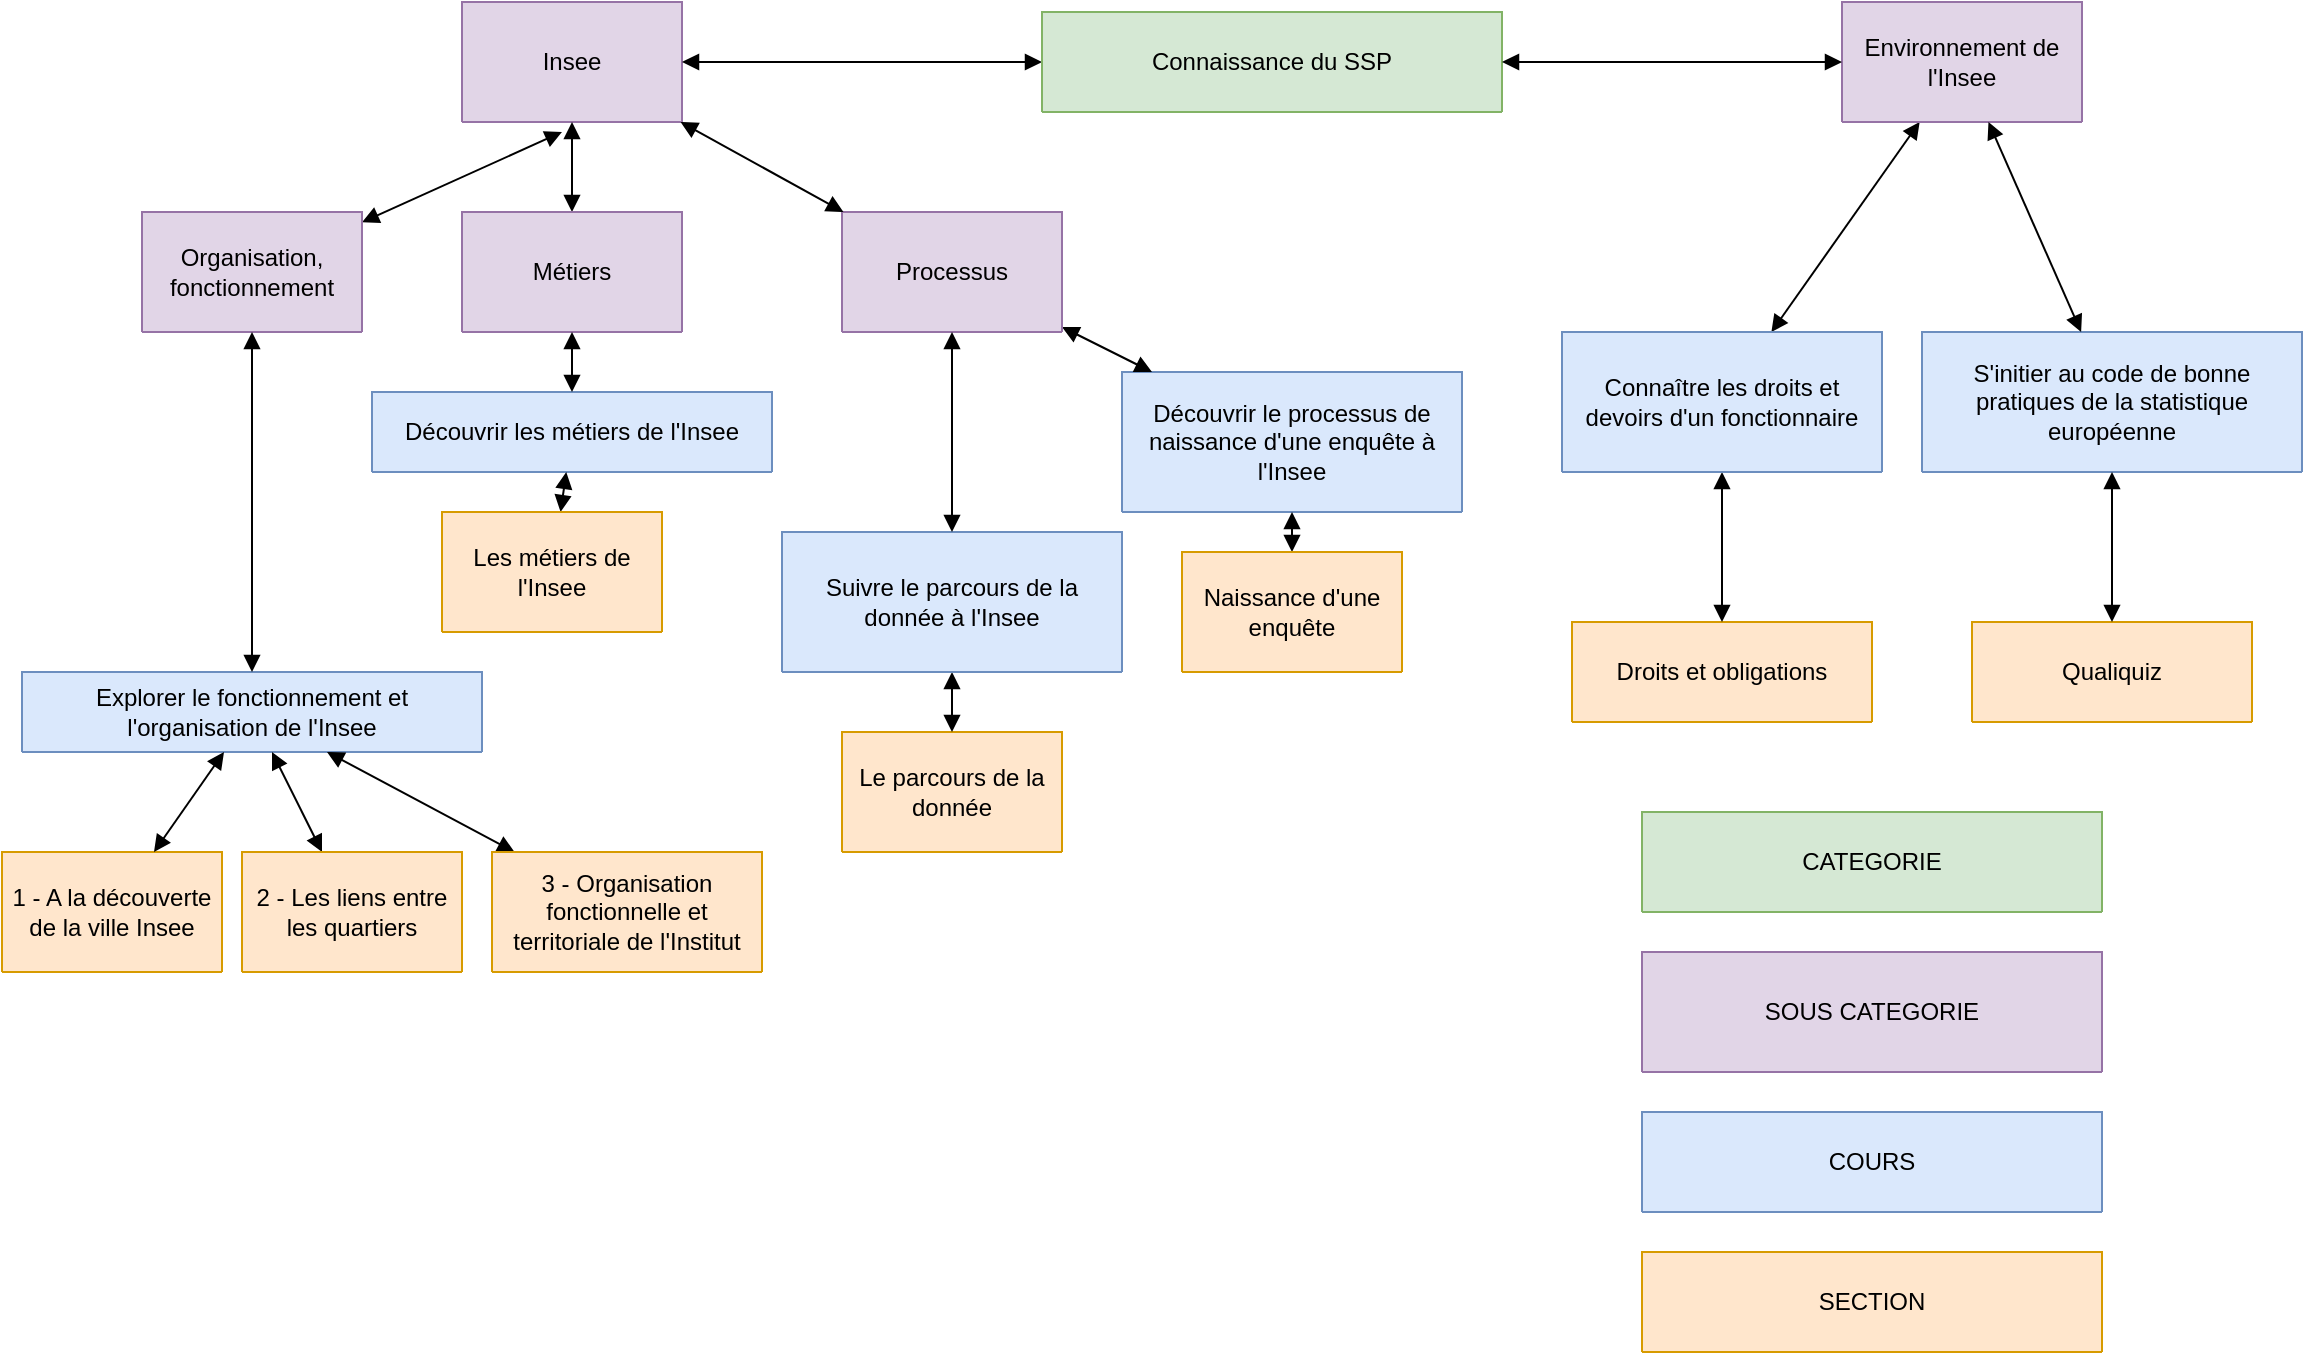 <mxfile version="24.7.17">
  <diagram name="Page-1" id="TVbX9KgjACldvgUGH_jM">
    <mxGraphModel dx="2603" dy="746" grid="1" gridSize="10" guides="1" tooltips="1" connect="1" arrows="1" fold="1" page="1" pageScale="1" pageWidth="1169" pageHeight="827" math="0" shadow="0">
      <root>
        <mxCell id="0" />
        <mxCell id="1" parent="0" />
        <mxCell id="oGcL695DofoNEhs4g2Zo-1" value="Insee" style="swimlane;fontStyle=0;childLayout=stackLayout;horizontal=1;startSize=60;fillColor=#e1d5e7;horizontalStack=0;resizeParent=1;resizeParentMax=0;resizeLast=0;collapsible=1;marginBottom=0;whiteSpace=wrap;html=1;strokeColor=#9673a6;" parent="1" vertex="1" collapsed="1">
          <mxGeometry x="-930" y="25" width="110" height="60" as="geometry">
            <mxRectangle x="390" y="285" width="140" height="78" as="alternateBounds" />
          </mxGeometry>
        </mxCell>
        <mxCell id="oGcL695DofoNEhs4g2Zo-2" value="+ description: type" style="text;strokeColor=none;fillColor=none;align=left;verticalAlign=top;spacingLeft=4;spacingRight=4;overflow=hidden;rotatable=0;points=[[0,0.5],[1,0.5]];portConstraint=eastwest;whiteSpace=wrap;html=1;" parent="oGcL695DofoNEhs4g2Zo-1" vertex="1">
          <mxGeometry y="26" width="140" height="26" as="geometry" />
        </mxCell>
        <mxCell id="oGcL695DofoNEhs4g2Zo-3" value="+ contenu: type" style="text;strokeColor=none;fillColor=none;align=left;verticalAlign=top;spacingLeft=4;spacingRight=4;overflow=hidden;rotatable=0;points=[[0,0.5],[1,0.5]];portConstraint=eastwest;whiteSpace=wrap;html=1;" parent="oGcL695DofoNEhs4g2Zo-1" vertex="1">
          <mxGeometry y="52" width="140" height="26" as="geometry" />
        </mxCell>
        <mxCell id="oGcL695DofoNEhs4g2Zo-5" value="" style="endArrow=block;startArrow=block;endFill=1;startFill=1;html=1;rounded=0;" parent="1" source="oGcL695DofoNEhs4g2Zo-6" target="oGcL695DofoNEhs4g2Zo-1" edge="1">
          <mxGeometry width="160" relative="1" as="geometry">
            <mxPoint x="-150" y="145" as="sourcePoint" />
            <mxPoint x="-136" y="175" as="targetPoint" />
          </mxGeometry>
        </mxCell>
        <mxCell id="oGcL695DofoNEhs4g2Zo-6" value="Connaissance du SSP" style="swimlane;fontStyle=0;childLayout=stackLayout;horizontal=1;startSize=50;fillColor=#d5e8d4;horizontalStack=0;resizeParent=1;resizeParentMax=0;resizeLast=0;collapsible=1;marginBottom=0;whiteSpace=wrap;html=1;strokeColor=#82b366;" parent="1" vertex="1" collapsed="1">
          <mxGeometry x="-640" y="30" width="230" height="50" as="geometry">
            <mxRectangle x="320" y="10" width="200" height="52" as="alternateBounds" />
          </mxGeometry>
        </mxCell>
        <mxCell id="oGcL695DofoNEhs4g2Zo-7" value="+ description: type" style="text;strokeColor=none;fillColor=none;align=left;verticalAlign=top;spacingLeft=4;spacingRight=4;overflow=hidden;rotatable=0;points=[[0,0.5],[1,0.5]];portConstraint=eastwest;whiteSpace=wrap;html=1;" parent="oGcL695DofoNEhs4g2Zo-6" vertex="1">
          <mxGeometry y="26" width="200" height="26" as="geometry" />
        </mxCell>
        <mxCell id="oGcL695DofoNEhs4g2Zo-10" value="Découvrir le processus de naissance d&#39;une enquête à l&#39;Insee" style="swimlane;fontStyle=0;childLayout=stackLayout;horizontal=1;startSize=70;fillColor=#dae8fc;horizontalStack=0;resizeParent=1;resizeParentMax=0;resizeLast=0;collapsible=1;marginBottom=0;whiteSpace=wrap;html=1;strokeColor=#6c8ebf;" parent="1" vertex="1" collapsed="1">
          <mxGeometry x="-600" y="210" width="170" height="70" as="geometry">
            <mxRectangle x="125" y="240" width="140" height="118" as="alternateBounds" />
          </mxGeometry>
        </mxCell>
        <mxCell id="oGcL695DofoNEhs4g2Zo-11" value="+ niveau : 1" style="text;strokeColor=none;fillColor=none;align=left;verticalAlign=top;spacingLeft=4;spacingRight=4;overflow=hidden;rotatable=0;points=[[0,0.5],[1,0.5]];portConstraint=eastwest;whiteSpace=wrap;html=1;" parent="oGcL695DofoNEhs4g2Zo-10" vertex="1">
          <mxGeometry y="40" width="140" height="26" as="geometry" />
        </mxCell>
        <mxCell id="oGcL695DofoNEhs4g2Zo-12" value="+ field: type" style="text;strokeColor=none;fillColor=none;align=left;verticalAlign=top;spacingLeft=4;spacingRight=4;overflow=hidden;rotatable=0;points=[[0,0.5],[1,0.5]];portConstraint=eastwest;whiteSpace=wrap;html=1;" parent="oGcL695DofoNEhs4g2Zo-10" vertex="1">
          <mxGeometry y="66" width="140" height="26" as="geometry" />
        </mxCell>
        <mxCell id="oGcL695DofoNEhs4g2Zo-13" value="+ field: type" style="text;strokeColor=none;fillColor=none;align=left;verticalAlign=top;spacingLeft=4;spacingRight=4;overflow=hidden;rotatable=0;points=[[0,0.5],[1,0.5]];portConstraint=eastwest;whiteSpace=wrap;html=1;" parent="oGcL695DofoNEhs4g2Zo-10" vertex="1">
          <mxGeometry y="92" width="140" height="26" as="geometry" />
        </mxCell>
        <mxCell id="1R7VQAPE6wTlqesCjZck-61" value="Niveau 1" style="ellipse;whiteSpace=wrap;html=1;aspect=fixed;fillColor=#fff2cc;strokeColor=#d6b656;fontSize=11;" parent="oGcL695DofoNEhs4g2Zo-10" vertex="1">
          <mxGeometry x="67.5" y="-5" width="45" height="45" as="geometry" />
        </mxCell>
        <mxCell id="oGcL695DofoNEhs4g2Zo-14" value="" style="endArrow=block;startArrow=block;endFill=1;startFill=1;html=1;rounded=0;" parent="1" source="BeYtnEABJfwrNFvSlJTl-14" target="oGcL695DofoNEhs4g2Zo-10" edge="1">
          <mxGeometry width="160" relative="1" as="geometry">
            <mxPoint x="-350" y="205" as="sourcePoint" />
            <mxPoint x="-350" y="253" as="targetPoint" />
          </mxGeometry>
        </mxCell>
        <mxCell id="oGcL695DofoNEhs4g2Zo-23" value="" style="endArrow=block;startArrow=block;endFill=1;startFill=1;html=1;rounded=0;" parent="1" source="BeYtnEABJfwrNFvSlJTl-1" target="oGcL695DofoNEhs4g2Zo-15" edge="1">
          <mxGeometry width="160" relative="1" as="geometry">
            <mxPoint x="-154" y="223" as="sourcePoint" />
            <mxPoint x="-280" y="314" as="targetPoint" />
          </mxGeometry>
        </mxCell>
        <mxCell id="oGcL695DofoNEhs4g2Zo-29" value="" style="endArrow=block;startArrow=block;endFill=1;startFill=1;html=1;rounded=0;" parent="1" source="oGcL695DofoNEhs4g2Zo-10" target="oGcL695DofoNEhs4g2Zo-32" edge="1">
          <mxGeometry width="160" relative="1" as="geometry">
            <mxPoint x="-546" y="515" as="sourcePoint" />
            <mxPoint x="-670" y="665" as="targetPoint" />
          </mxGeometry>
        </mxCell>
        <mxCell id="oGcL695DofoNEhs4g2Zo-32" value="Naissance d&#39;une enquête" style="swimlane;fontStyle=0;childLayout=stackLayout;horizontal=1;startSize=60;fillColor=#ffe6cc;horizontalStack=0;resizeParent=1;resizeParentMax=0;resizeLast=0;collapsible=1;marginBottom=0;whiteSpace=wrap;html=1;strokeColor=#d79b00;" parent="1" vertex="1" collapsed="1">
          <mxGeometry x="-570" y="300" width="110" height="60" as="geometry">
            <mxRectangle x="10" y="400" width="110" height="110" as="alternateBounds" />
          </mxGeometry>
        </mxCell>
        <mxCell id="oGcL695DofoNEhs4g2Zo-33" value="&lt;div&gt;- Vidéo&lt;/div&gt;&lt;div&gt;- Fichiers&lt;br&gt;&lt;/div&gt;" style="text;strokeColor=none;fillColor=none;align=left;verticalAlign=top;spacingLeft=4;spacingRight=4;overflow=hidden;rotatable=0;points=[[0,0.5],[1,0.5]];portConstraint=eastwest;whiteSpace=wrap;html=1;" parent="oGcL695DofoNEhs4g2Zo-32" vertex="1">
          <mxGeometry y="60" width="110" height="50" as="geometry" />
        </mxCell>
        <mxCell id="oGcL695DofoNEhs4g2Zo-48" value="Droits et obligations" style="swimlane;fontStyle=0;childLayout=stackLayout;horizontal=1;startSize=50;fillColor=#ffe6cc;horizontalStack=0;resizeParent=1;resizeParentMax=0;resizeLast=0;collapsible=1;marginBottom=0;whiteSpace=wrap;html=1;strokeColor=#d79b00;" parent="1" vertex="1" collapsed="1">
          <mxGeometry x="-375" y="335" width="150" height="50" as="geometry">
            <mxRectangle x="-85" y="520" width="130" height="76" as="alternateBounds" />
          </mxGeometry>
        </mxCell>
        <mxCell id="oGcL695DofoNEhs4g2Zo-49" value="scorm" style="text;strokeColor=none;fillColor=none;align=left;verticalAlign=top;spacingLeft=4;spacingRight=4;overflow=hidden;rotatable=0;points=[[0,0.5],[1,0.5]];portConstraint=eastwest;whiteSpace=wrap;html=1;" parent="oGcL695DofoNEhs4g2Zo-48" vertex="1">
          <mxGeometry y="50" width="130" height="26" as="geometry" />
        </mxCell>
        <mxCell id="oGcL695DofoNEhs4g2Zo-57" value="" style="endArrow=block;startArrow=block;endFill=1;startFill=1;html=1;rounded=0;" parent="1" source="oGcL695DofoNEhs4g2Zo-15" target="oGcL695DofoNEhs4g2Zo-48" edge="1">
          <mxGeometry width="160" relative="1" as="geometry">
            <mxPoint x="-310" y="793" as="sourcePoint" />
            <mxPoint x="-365" y="865" as="targetPoint" />
          </mxGeometry>
        </mxCell>
        <mxCell id="1R7VQAPE6wTlqesCjZck-1" value="Explorer le fonctionnement et l&#39;organisation de l&#39;Insee" style="swimlane;fontStyle=0;childLayout=stackLayout;horizontal=1;startSize=40;fillColor=#dae8fc;horizontalStack=0;resizeParent=1;resizeParentMax=0;resizeLast=0;collapsible=1;marginBottom=0;whiteSpace=wrap;html=1;strokeColor=#6c8ebf;" parent="1" vertex="1" collapsed="1">
          <mxGeometry x="-1150" y="360" width="230" height="40" as="geometry">
            <mxRectangle x="570" y="240" width="140" height="118" as="alternateBounds" />
          </mxGeometry>
        </mxCell>
        <mxCell id="1R7VQAPE6wTlqesCjZck-2" value="+ niveau : 3" style="text;strokeColor=none;fillColor=none;align=left;verticalAlign=top;spacingLeft=4;spacingRight=4;overflow=hidden;rotatable=0;points=[[0,0.5],[1,0.5]];portConstraint=eastwest;whiteSpace=wrap;html=1;" parent="1R7VQAPE6wTlqesCjZck-1" vertex="1">
          <mxGeometry y="40" width="140" height="26" as="geometry" />
        </mxCell>
        <mxCell id="1R7VQAPE6wTlqesCjZck-3" value="+objectifs :" style="text;strokeColor=none;fillColor=none;align=left;verticalAlign=top;spacingLeft=4;spacingRight=4;overflow=hidden;rotatable=0;points=[[0,0.5],[1,0.5]];portConstraint=eastwest;whiteSpace=wrap;html=1;" parent="1R7VQAPE6wTlqesCjZck-1" vertex="1">
          <mxGeometry y="66" width="140" height="26" as="geometry" />
        </mxCell>
        <mxCell id="1R7VQAPE6wTlqesCjZck-4" value="+ duree : 3-4 heures" style="text;strokeColor=none;fillColor=none;align=left;verticalAlign=top;spacingLeft=4;spacingRight=4;overflow=hidden;rotatable=0;points=[[0,0.5],[1,0.5]];portConstraint=eastwest;whiteSpace=wrap;html=1;" parent="1R7VQAPE6wTlqesCjZck-1" vertex="1">
          <mxGeometry y="92" width="140" height="26" as="geometry" />
        </mxCell>
        <mxCell id="1R7VQAPE6wTlqesCjZck-5" value="1 - A la découverte de la ville Insee" style="swimlane;fontStyle=0;childLayout=stackLayout;horizontal=1;startSize=60;fillColor=#ffe6cc;horizontalStack=0;resizeParent=1;resizeParentMax=0;resizeLast=0;collapsible=1;marginBottom=0;whiteSpace=wrap;html=1;strokeColor=#d79b00;" parent="1" vertex="1" collapsed="1">
          <mxGeometry x="-1160" y="450" width="110" height="60" as="geometry">
            <mxRectangle x="720" y="140" width="110" height="80" as="alternateBounds" />
          </mxGeometry>
        </mxCell>
        <mxCell id="1R7VQAPE6wTlqesCjZck-6" value="&lt;div&gt;- Vidéo&lt;/div&gt;&lt;div&gt;- Fichier&lt;br&gt;&lt;/div&gt;" style="text;strokeColor=none;fillColor=none;align=left;verticalAlign=top;spacingLeft=4;spacingRight=4;overflow=hidden;rotatable=0;points=[[0,0.5],[1,0.5]];portConstraint=eastwest;whiteSpace=wrap;html=1;" parent="1R7VQAPE6wTlqesCjZck-5" vertex="1">
          <mxGeometry y="40" width="110" height="40" as="geometry" />
        </mxCell>
        <mxCell id="1R7VQAPE6wTlqesCjZck-13" value="" style="endArrow=block;startArrow=block;endFill=1;startFill=1;html=1;rounded=0;" parent="1" source="1R7VQAPE6wTlqesCjZck-1" target="1R7VQAPE6wTlqesCjZck-5" edge="1">
          <mxGeometry width="160" relative="1" as="geometry">
            <mxPoint x="79" y="743" as="sourcePoint" />
            <mxPoint x="45" y="785" as="targetPoint" />
          </mxGeometry>
        </mxCell>
        <mxCell id="1R7VQAPE6wTlqesCjZck-14" value="" style="endArrow=block;startArrow=block;endFill=1;startFill=1;html=1;rounded=0;" parent="1" source="1R7VQAPE6wTlqesCjZck-1" target="1R7VQAPE6wTlqesCjZck-17" edge="1">
          <mxGeometry width="160" relative="1" as="geometry">
            <mxPoint x="170" y="753" as="sourcePoint" />
            <mxPoint x="348.182" y="525" as="targetPoint" />
          </mxGeometry>
        </mxCell>
        <mxCell id="1R7VQAPE6wTlqesCjZck-15" value="" style="endArrow=block;startArrow=block;endFill=1;startFill=1;html=1;rounded=0;" parent="1" source="1R7VQAPE6wTlqesCjZck-1" target="1R7VQAPE6wTlqesCjZck-19" edge="1">
          <mxGeometry width="160" relative="1" as="geometry">
            <mxPoint x="222" y="753" as="sourcePoint" />
            <mxPoint x="450.455" y="525" as="targetPoint" />
          </mxGeometry>
        </mxCell>
        <mxCell id="1R7VQAPE6wTlqesCjZck-16" value="" style="endArrow=block;startArrow=block;endFill=1;startFill=1;html=1;rounded=0;" parent="1" source="oGcL695DofoNEhs4g2Zo-1" target="BeYtnEABJfwrNFvSlJTl-21" edge="1">
          <mxGeometry width="160" relative="1" as="geometry">
            <mxPoint x="-160" y="328" as="sourcePoint" />
            <mxPoint x="150" y="325" as="targetPoint" />
          </mxGeometry>
        </mxCell>
        <mxCell id="1R7VQAPE6wTlqesCjZck-17" value="2 - Les liens entre les quartiers" style="swimlane;fontStyle=0;childLayout=stackLayout;horizontal=1;startSize=60;fillColor=#ffe6cc;horizontalStack=0;resizeParent=1;resizeParentMax=0;resizeLast=0;collapsible=1;marginBottom=0;whiteSpace=wrap;html=1;strokeColor=#d79b00;" parent="1" vertex="1" collapsed="1">
          <mxGeometry x="-1040" y="450" width="110" height="60" as="geometry">
            <mxRectangle x="720" y="140" width="110" height="80" as="alternateBounds" />
          </mxGeometry>
        </mxCell>
        <mxCell id="1R7VQAPE6wTlqesCjZck-18" value="&lt;div&gt;- Vidéo&lt;/div&gt;&lt;div&gt;- Fichier&lt;br&gt;&lt;/div&gt;" style="text;strokeColor=none;fillColor=none;align=left;verticalAlign=top;spacingLeft=4;spacingRight=4;overflow=hidden;rotatable=0;points=[[0,0.5],[1,0.5]];portConstraint=eastwest;whiteSpace=wrap;html=1;" parent="1R7VQAPE6wTlqesCjZck-17" vertex="1">
          <mxGeometry y="40" width="110" height="40" as="geometry" />
        </mxCell>
        <mxCell id="1R7VQAPE6wTlqesCjZck-19" value="3 - Organisation fonctionnelle et territoriale de l&#39;Institut" style="swimlane;fontStyle=0;childLayout=stackLayout;horizontal=1;startSize=60;fillColor=#ffe6cc;horizontalStack=0;resizeParent=1;resizeParentMax=0;resizeLast=0;collapsible=1;marginBottom=0;whiteSpace=wrap;html=1;strokeColor=#d79b00;" parent="1" vertex="1" collapsed="1">
          <mxGeometry x="-915" y="450" width="135" height="60" as="geometry">
            <mxRectangle x="720" y="140" width="110" height="80" as="alternateBounds" />
          </mxGeometry>
        </mxCell>
        <mxCell id="1R7VQAPE6wTlqesCjZck-20" value="&lt;div&gt;- Vidéo&lt;/div&gt;&lt;div&gt;- Fichier&lt;br&gt;&lt;/div&gt;" style="text;strokeColor=none;fillColor=none;align=left;verticalAlign=top;spacingLeft=4;spacingRight=4;overflow=hidden;rotatable=0;points=[[0,0.5],[1,0.5]];portConstraint=eastwest;whiteSpace=wrap;html=1;" parent="1R7VQAPE6wTlqesCjZck-19" vertex="1">
          <mxGeometry y="40" width="110" height="40" as="geometry" />
        </mxCell>
        <mxCell id="1R7VQAPE6wTlqesCjZck-21" value="Le parcours de la donnée" style="swimlane;fontStyle=0;childLayout=stackLayout;horizontal=1;startSize=60;fillColor=#ffe6cc;horizontalStack=0;resizeParent=1;resizeParentMax=0;resizeLast=0;collapsible=1;marginBottom=0;whiteSpace=wrap;html=1;strokeColor=#d79b00;" parent="1" vertex="1" collapsed="1">
          <mxGeometry x="-740" y="390" width="110" height="60" as="geometry">
            <mxRectangle x="720" y="140" width="110" height="80" as="alternateBounds" />
          </mxGeometry>
        </mxCell>
        <mxCell id="1R7VQAPE6wTlqesCjZck-22" value="&lt;div&gt;- Vidéo&lt;/div&gt;&lt;div&gt;- Fichier&lt;br&gt;&lt;/div&gt;" style="text;strokeColor=none;fillColor=none;align=left;verticalAlign=top;spacingLeft=4;spacingRight=4;overflow=hidden;rotatable=0;points=[[0,0.5],[1,0.5]];portConstraint=eastwest;whiteSpace=wrap;html=1;" parent="1R7VQAPE6wTlqesCjZck-21" vertex="1">
          <mxGeometry y="40" width="110" height="40" as="geometry" />
        </mxCell>
        <mxCell id="1R7VQAPE6wTlqesCjZck-25" value="" style="endArrow=block;startArrow=block;endFill=1;startFill=1;html=1;rounded=0;" parent="1" source="BeYtnEABJfwrNFvSlJTl-24" target="1R7VQAPE6wTlqesCjZck-21" edge="1">
          <mxGeometry width="160" relative="1" as="geometry">
            <mxPoint x="445" y="365" as="sourcePoint" />
            <mxPoint x="437" y="520" as="targetPoint" />
            <Array as="points" />
          </mxGeometry>
        </mxCell>
        <mxCell id="1R7VQAPE6wTlqesCjZck-27" value="Découvrir les métiers de l&#39;Insee" style="swimlane;fontStyle=0;childLayout=stackLayout;horizontal=1;startSize=40;fillColor=#dae8fc;horizontalStack=0;resizeParent=1;resizeParentMax=0;resizeLast=0;collapsible=1;marginBottom=0;whiteSpace=wrap;html=1;strokeColor=#6c8ebf;" parent="1" vertex="1" collapsed="1">
          <mxGeometry x="-975" y="220" width="200" height="40" as="geometry">
            <mxRectangle x="125" y="240" width="140" height="118" as="alternateBounds" />
          </mxGeometry>
        </mxCell>
        <mxCell id="1R7VQAPE6wTlqesCjZck-28" value="+ niveau : 1" style="text;strokeColor=none;fillColor=none;align=left;verticalAlign=top;spacingLeft=4;spacingRight=4;overflow=hidden;rotatable=0;points=[[0,0.5],[1,0.5]];portConstraint=eastwest;whiteSpace=wrap;html=1;" parent="1R7VQAPE6wTlqesCjZck-27" vertex="1">
          <mxGeometry y="40" width="140" height="26" as="geometry" />
        </mxCell>
        <mxCell id="1R7VQAPE6wTlqesCjZck-29" value="+ field: type" style="text;strokeColor=none;fillColor=none;align=left;verticalAlign=top;spacingLeft=4;spacingRight=4;overflow=hidden;rotatable=0;points=[[0,0.5],[1,0.5]];portConstraint=eastwest;whiteSpace=wrap;html=1;" parent="1R7VQAPE6wTlqesCjZck-27" vertex="1">
          <mxGeometry y="66" width="140" height="26" as="geometry" />
        </mxCell>
        <mxCell id="1R7VQAPE6wTlqesCjZck-30" value="+ field: type" style="text;strokeColor=none;fillColor=none;align=left;verticalAlign=top;spacingLeft=4;spacingRight=4;overflow=hidden;rotatable=0;points=[[0,0.5],[1,0.5]];portConstraint=eastwest;whiteSpace=wrap;html=1;" parent="1R7VQAPE6wTlqesCjZck-27" vertex="1">
          <mxGeometry y="92" width="140" height="26" as="geometry" />
        </mxCell>
        <mxCell id="1R7VQAPE6wTlqesCjZck-31" value="" style="endArrow=block;startArrow=block;endFill=1;startFill=1;html=1;rounded=0;" parent="1" source="1R7VQAPE6wTlqesCjZck-27" target="1R7VQAPE6wTlqesCjZck-34" edge="1">
          <mxGeometry width="160" relative="1" as="geometry">
            <mxPoint x="-546" y="825" as="sourcePoint" />
            <mxPoint x="-670" y="975" as="targetPoint" />
          </mxGeometry>
        </mxCell>
        <mxCell id="1R7VQAPE6wTlqesCjZck-34" value="Les métiers de l&#39;Insee" style="swimlane;fontStyle=0;childLayout=stackLayout;horizontal=1;startSize=60;fillColor=#ffe6cc;horizontalStack=0;resizeParent=1;resizeParentMax=0;resizeLast=0;collapsible=1;marginBottom=0;whiteSpace=wrap;html=1;strokeColor=#d79b00;" parent="1" vertex="1" collapsed="1">
          <mxGeometry x="-940" y="280" width="110" height="60" as="geometry">
            <mxRectangle x="10" y="400" width="110" height="110" as="alternateBounds" />
          </mxGeometry>
        </mxCell>
        <mxCell id="1R7VQAPE6wTlqesCjZck-35" value="&lt;div&gt;- Vidéo&lt;/div&gt;&lt;div&gt;- Fichiers&lt;br&gt;&lt;/div&gt;" style="text;strokeColor=none;fillColor=none;align=left;verticalAlign=top;spacingLeft=4;spacingRight=4;overflow=hidden;rotatable=0;points=[[0,0.5],[1,0.5]];portConstraint=eastwest;whiteSpace=wrap;html=1;" parent="1R7VQAPE6wTlqesCjZck-34" vertex="1">
          <mxGeometry y="60" width="110" height="50" as="geometry" />
        </mxCell>
        <mxCell id="1R7VQAPE6wTlqesCjZck-53" value="" style="endArrow=block;startArrow=block;endFill=1;startFill=1;html=1;rounded=0;" parent="1" target="BeYtnEABJfwrNFvSlJTl-18" edge="1">
          <mxGeometry width="160" relative="1" as="geometry">
            <mxPoint x="-880" y="90" as="sourcePoint" />
            <mxPoint x="-620" y="365" as="targetPoint" />
          </mxGeometry>
        </mxCell>
        <mxCell id="BeYtnEABJfwrNFvSlJTl-1" value="Environnement de l&#39;Insee" style="swimlane;fontStyle=0;childLayout=stackLayout;horizontal=1;startSize=60;fillColor=#e1d5e7;horizontalStack=0;resizeParent=1;resizeParentMax=0;resizeLast=0;collapsible=1;marginBottom=0;whiteSpace=wrap;html=1;strokeColor=#9673a6;" vertex="1" collapsed="1" parent="1">
          <mxGeometry x="-240" y="25" width="120" height="60" as="geometry">
            <mxRectangle x="390" y="285" width="140" height="78" as="alternateBounds" />
          </mxGeometry>
        </mxCell>
        <mxCell id="BeYtnEABJfwrNFvSlJTl-2" value="+ description: type" style="text;strokeColor=none;fillColor=none;align=left;verticalAlign=top;spacingLeft=4;spacingRight=4;overflow=hidden;rotatable=0;points=[[0,0.5],[1,0.5]];portConstraint=eastwest;whiteSpace=wrap;html=1;" vertex="1" parent="BeYtnEABJfwrNFvSlJTl-1">
          <mxGeometry y="26" width="140" height="26" as="geometry" />
        </mxCell>
        <mxCell id="BeYtnEABJfwrNFvSlJTl-3" value="+ contenu: type" style="text;strokeColor=none;fillColor=none;align=left;verticalAlign=top;spacingLeft=4;spacingRight=4;overflow=hidden;rotatable=0;points=[[0,0.5],[1,0.5]];portConstraint=eastwest;whiteSpace=wrap;html=1;" vertex="1" parent="BeYtnEABJfwrNFvSlJTl-1">
          <mxGeometry y="52" width="140" height="26" as="geometry" />
        </mxCell>
        <mxCell id="BeYtnEABJfwrNFvSlJTl-4" value="" style="endArrow=block;startArrow=block;endFill=1;startFill=1;html=1;rounded=0;" edge="1" parent="1" source="oGcL695DofoNEhs4g2Zo-6" target="BeYtnEABJfwrNFvSlJTl-1">
          <mxGeometry width="160" relative="1" as="geometry">
            <mxPoint x="-252" y="85" as="sourcePoint" />
            <mxPoint x="-460" y="152" as="targetPoint" />
          </mxGeometry>
        </mxCell>
        <mxCell id="oGcL695DofoNEhs4g2Zo-15" value="Connaître les droits et devoirs d&#39;un fonctionnaire" style="swimlane;fontStyle=0;childLayout=stackLayout;horizontal=1;startSize=70;fillColor=#dae8fc;horizontalStack=0;resizeParent=1;resizeParentMax=0;resizeLast=0;collapsible=1;marginBottom=0;whiteSpace=wrap;html=1;strokeColor=#6c8ebf;" parent="1" vertex="1" collapsed="1">
          <mxGeometry x="-380" y="190" width="160" height="70" as="geometry">
            <mxRectangle x="350" y="670" width="140" height="128" as="alternateBounds" />
          </mxGeometry>
        </mxCell>
        <mxCell id="oGcL695DofoNEhs4g2Zo-16" value="+ niveau : 2" style="text;strokeColor=none;fillColor=none;align=left;verticalAlign=top;spacingLeft=4;spacingRight=4;overflow=hidden;rotatable=0;points=[[0,0.5],[1,0.5]];portConstraint=eastwest;whiteSpace=wrap;html=1;" parent="oGcL695DofoNEhs4g2Zo-15" vertex="1">
          <mxGeometry y="50" width="140" height="26" as="geometry" />
        </mxCell>
        <mxCell id="oGcL695DofoNEhs4g2Zo-17" value="+ objectifs: type" style="text;strokeColor=none;fillColor=none;align=left;verticalAlign=top;spacingLeft=4;spacingRight=4;overflow=hidden;rotatable=0;points=[[0,0.5],[1,0.5]];portConstraint=eastwest;whiteSpace=wrap;html=1;" parent="oGcL695DofoNEhs4g2Zo-15" vertex="1">
          <mxGeometry y="76" width="140" height="26" as="geometry" />
        </mxCell>
        <mxCell id="oGcL695DofoNEhs4g2Zo-18" value="+ durée: 3-4 heures" style="text;strokeColor=none;fillColor=none;align=left;verticalAlign=top;spacingLeft=4;spacingRight=4;overflow=hidden;rotatable=0;points=[[0,0.5],[1,0.5]];portConstraint=eastwest;whiteSpace=wrap;html=1;" parent="oGcL695DofoNEhs4g2Zo-15" vertex="1">
          <mxGeometry y="102" width="140" height="26" as="geometry" />
        </mxCell>
        <mxCell id="BeYtnEABJfwrNFvSlJTl-6" value="S&#39;initier au code de bonne pratiques de la statistique européenne" style="swimlane;fontStyle=0;childLayout=stackLayout;horizontal=1;startSize=70;fillColor=#dae8fc;horizontalStack=0;resizeParent=1;resizeParentMax=0;resizeLast=0;collapsible=1;marginBottom=0;whiteSpace=wrap;html=1;strokeColor=#6c8ebf;" vertex="1" collapsed="1" parent="1">
          <mxGeometry x="-200" y="190" width="190" height="70" as="geometry">
            <mxRectangle x="350" y="670" width="140" height="128" as="alternateBounds" />
          </mxGeometry>
        </mxCell>
        <mxCell id="BeYtnEABJfwrNFvSlJTl-7" value="+ niveau : 2" style="text;strokeColor=none;fillColor=none;align=left;verticalAlign=top;spacingLeft=4;spacingRight=4;overflow=hidden;rotatable=0;points=[[0,0.5],[1,0.5]];portConstraint=eastwest;whiteSpace=wrap;html=1;" vertex="1" parent="BeYtnEABJfwrNFvSlJTl-6">
          <mxGeometry y="50" width="140" height="26" as="geometry" />
        </mxCell>
        <mxCell id="BeYtnEABJfwrNFvSlJTl-8" value="+ objectifs: type" style="text;strokeColor=none;fillColor=none;align=left;verticalAlign=top;spacingLeft=4;spacingRight=4;overflow=hidden;rotatable=0;points=[[0,0.5],[1,0.5]];portConstraint=eastwest;whiteSpace=wrap;html=1;" vertex="1" parent="BeYtnEABJfwrNFvSlJTl-6">
          <mxGeometry y="76" width="140" height="26" as="geometry" />
        </mxCell>
        <mxCell id="BeYtnEABJfwrNFvSlJTl-9" value="+ durée: 3-4 heures" style="text;strokeColor=none;fillColor=none;align=left;verticalAlign=top;spacingLeft=4;spacingRight=4;overflow=hidden;rotatable=0;points=[[0,0.5],[1,0.5]];portConstraint=eastwest;whiteSpace=wrap;html=1;" vertex="1" parent="BeYtnEABJfwrNFvSlJTl-6">
          <mxGeometry y="102" width="140" height="26" as="geometry" />
        </mxCell>
        <mxCell id="BeYtnEABJfwrNFvSlJTl-10" value="" style="endArrow=block;startArrow=block;endFill=1;startFill=1;html=1;rounded=0;" edge="1" parent="1" source="BeYtnEABJfwrNFvSlJTl-6" target="BeYtnEABJfwrNFvSlJTl-1">
          <mxGeometry width="160" relative="1" as="geometry">
            <mxPoint x="-480" y="135" as="sourcePoint" />
            <mxPoint x="-730" y="135" as="targetPoint" />
          </mxGeometry>
        </mxCell>
        <mxCell id="BeYtnEABJfwrNFvSlJTl-11" value="Qualiquiz" style="swimlane;fontStyle=0;childLayout=stackLayout;horizontal=1;startSize=50;fillColor=#ffe6cc;horizontalStack=0;resizeParent=1;resizeParentMax=0;resizeLast=0;collapsible=1;marginBottom=0;whiteSpace=wrap;html=1;strokeColor=#d79b00;" vertex="1" collapsed="1" parent="1">
          <mxGeometry x="-175" y="335" width="140" height="50" as="geometry">
            <mxRectangle x="-85" y="520" width="130" height="76" as="alternateBounds" />
          </mxGeometry>
        </mxCell>
        <mxCell id="BeYtnEABJfwrNFvSlJTl-12" value="scorm" style="text;strokeColor=none;fillColor=none;align=left;verticalAlign=top;spacingLeft=4;spacingRight=4;overflow=hidden;rotatable=0;points=[[0,0.5],[1,0.5]];portConstraint=eastwest;whiteSpace=wrap;html=1;" vertex="1" parent="BeYtnEABJfwrNFvSlJTl-11">
          <mxGeometry y="50" width="130" height="26" as="geometry" />
        </mxCell>
        <mxCell id="BeYtnEABJfwrNFvSlJTl-13" value="" style="endArrow=block;startArrow=block;endFill=1;startFill=1;html=1;rounded=0;" edge="1" parent="1" source="BeYtnEABJfwrNFvSlJTl-6" target="BeYtnEABJfwrNFvSlJTl-11">
          <mxGeometry width="160" relative="1" as="geometry">
            <mxPoint x="-425" y="180" as="sourcePoint" />
            <mxPoint x="-425" y="240" as="targetPoint" />
            <Array as="points" />
          </mxGeometry>
        </mxCell>
        <mxCell id="BeYtnEABJfwrNFvSlJTl-14" value="Processus" style="swimlane;fontStyle=0;childLayout=stackLayout;horizontal=1;startSize=60;fillColor=#e1d5e7;horizontalStack=0;resizeParent=1;resizeParentMax=0;resizeLast=0;collapsible=1;marginBottom=0;whiteSpace=wrap;html=1;strokeColor=#9673a6;" vertex="1" collapsed="1" parent="1">
          <mxGeometry x="-740" y="130" width="110" height="60" as="geometry">
            <mxRectangle x="390" y="285" width="140" height="78" as="alternateBounds" />
          </mxGeometry>
        </mxCell>
        <mxCell id="BeYtnEABJfwrNFvSlJTl-15" value="+ description: type" style="text;strokeColor=none;fillColor=none;align=left;verticalAlign=top;spacingLeft=4;spacingRight=4;overflow=hidden;rotatable=0;points=[[0,0.5],[1,0.5]];portConstraint=eastwest;whiteSpace=wrap;html=1;" vertex="1" parent="BeYtnEABJfwrNFvSlJTl-14">
          <mxGeometry y="26" width="140" height="26" as="geometry" />
        </mxCell>
        <mxCell id="BeYtnEABJfwrNFvSlJTl-16" value="+ contenu: type" style="text;strokeColor=none;fillColor=none;align=left;verticalAlign=top;spacingLeft=4;spacingRight=4;overflow=hidden;rotatable=0;points=[[0,0.5],[1,0.5]];portConstraint=eastwest;whiteSpace=wrap;html=1;" vertex="1" parent="BeYtnEABJfwrNFvSlJTl-14">
          <mxGeometry y="52" width="140" height="26" as="geometry" />
        </mxCell>
        <mxCell id="BeYtnEABJfwrNFvSlJTl-17" value="" style="endArrow=block;startArrow=block;endFill=1;startFill=1;html=1;rounded=0;" edge="1" parent="1" source="oGcL695DofoNEhs4g2Zo-1" target="BeYtnEABJfwrNFvSlJTl-14">
          <mxGeometry width="160" relative="1" as="geometry">
            <mxPoint x="-680" y="149" as="sourcePoint" />
            <mxPoint x="-770" y="151" as="targetPoint" />
          </mxGeometry>
        </mxCell>
        <mxCell id="BeYtnEABJfwrNFvSlJTl-18" value="Organisation, fonctionnement" style="swimlane;fontStyle=0;childLayout=stackLayout;horizontal=1;startSize=60;fillColor=#e1d5e7;horizontalStack=0;resizeParent=1;resizeParentMax=0;resizeLast=0;collapsible=1;marginBottom=0;whiteSpace=wrap;html=1;strokeColor=#9673a6;" vertex="1" collapsed="1" parent="1">
          <mxGeometry x="-1090" y="130" width="110" height="60" as="geometry">
            <mxRectangle x="390" y="285" width="140" height="78" as="alternateBounds" />
          </mxGeometry>
        </mxCell>
        <mxCell id="BeYtnEABJfwrNFvSlJTl-19" value="+ description: type" style="text;strokeColor=none;fillColor=none;align=left;verticalAlign=top;spacingLeft=4;spacingRight=4;overflow=hidden;rotatable=0;points=[[0,0.5],[1,0.5]];portConstraint=eastwest;whiteSpace=wrap;html=1;" vertex="1" parent="BeYtnEABJfwrNFvSlJTl-18">
          <mxGeometry y="26" width="140" height="26" as="geometry" />
        </mxCell>
        <mxCell id="BeYtnEABJfwrNFvSlJTl-20" value="+ contenu: type" style="text;strokeColor=none;fillColor=none;align=left;verticalAlign=top;spacingLeft=4;spacingRight=4;overflow=hidden;rotatable=0;points=[[0,0.5],[1,0.5]];portConstraint=eastwest;whiteSpace=wrap;html=1;" vertex="1" parent="BeYtnEABJfwrNFvSlJTl-18">
          <mxGeometry y="52" width="140" height="26" as="geometry" />
        </mxCell>
        <mxCell id="BeYtnEABJfwrNFvSlJTl-21" value="Métiers" style="swimlane;fontStyle=0;childLayout=stackLayout;horizontal=1;startSize=60;fillColor=#e1d5e7;horizontalStack=0;resizeParent=1;resizeParentMax=0;resizeLast=0;collapsible=1;marginBottom=0;whiteSpace=wrap;html=1;strokeColor=#9673a6;" vertex="1" collapsed="1" parent="1">
          <mxGeometry x="-930" y="130" width="110" height="60" as="geometry">
            <mxRectangle x="390" y="285" width="140" height="78" as="alternateBounds" />
          </mxGeometry>
        </mxCell>
        <mxCell id="BeYtnEABJfwrNFvSlJTl-22" value="+ description: type" style="text;strokeColor=none;fillColor=none;align=left;verticalAlign=top;spacingLeft=4;spacingRight=4;overflow=hidden;rotatable=0;points=[[0,0.5],[1,0.5]];portConstraint=eastwest;whiteSpace=wrap;html=1;" vertex="1" parent="BeYtnEABJfwrNFvSlJTl-21">
          <mxGeometry y="26" width="140" height="26" as="geometry" />
        </mxCell>
        <mxCell id="BeYtnEABJfwrNFvSlJTl-23" value="+ contenu: type" style="text;strokeColor=none;fillColor=none;align=left;verticalAlign=top;spacingLeft=4;spacingRight=4;overflow=hidden;rotatable=0;points=[[0,0.5],[1,0.5]];portConstraint=eastwest;whiteSpace=wrap;html=1;" vertex="1" parent="BeYtnEABJfwrNFvSlJTl-21">
          <mxGeometry y="52" width="140" height="26" as="geometry" />
        </mxCell>
        <mxCell id="BeYtnEABJfwrNFvSlJTl-24" value="Suivre le parcours de la donnée à l&#39;Insee" style="swimlane;fontStyle=0;childLayout=stackLayout;horizontal=1;startSize=70;fillColor=#dae8fc;horizontalStack=0;resizeParent=1;resizeParentMax=0;resizeLast=0;collapsible=1;marginBottom=0;whiteSpace=wrap;html=1;strokeColor=#6c8ebf;" vertex="1" collapsed="1" parent="1">
          <mxGeometry x="-770" y="290" width="170" height="70" as="geometry">
            <mxRectangle x="125" y="240" width="140" height="118" as="alternateBounds" />
          </mxGeometry>
        </mxCell>
        <mxCell id="BeYtnEABJfwrNFvSlJTl-25" value="+ niveau : 1" style="text;strokeColor=none;fillColor=none;align=left;verticalAlign=top;spacingLeft=4;spacingRight=4;overflow=hidden;rotatable=0;points=[[0,0.5],[1,0.5]];portConstraint=eastwest;whiteSpace=wrap;html=1;" vertex="1" parent="BeYtnEABJfwrNFvSlJTl-24">
          <mxGeometry y="40" width="140" height="26" as="geometry" />
        </mxCell>
        <mxCell id="BeYtnEABJfwrNFvSlJTl-26" value="+ field: type" style="text;strokeColor=none;fillColor=none;align=left;verticalAlign=top;spacingLeft=4;spacingRight=4;overflow=hidden;rotatable=0;points=[[0,0.5],[1,0.5]];portConstraint=eastwest;whiteSpace=wrap;html=1;" vertex="1" parent="BeYtnEABJfwrNFvSlJTl-24">
          <mxGeometry y="66" width="140" height="26" as="geometry" />
        </mxCell>
        <mxCell id="BeYtnEABJfwrNFvSlJTl-27" value="+ field: type" style="text;strokeColor=none;fillColor=none;align=left;verticalAlign=top;spacingLeft=4;spacingRight=4;overflow=hidden;rotatable=0;points=[[0,0.5],[1,0.5]];portConstraint=eastwest;whiteSpace=wrap;html=1;" vertex="1" parent="BeYtnEABJfwrNFvSlJTl-24">
          <mxGeometry y="92" width="140" height="26" as="geometry" />
        </mxCell>
        <mxCell id="BeYtnEABJfwrNFvSlJTl-28" value="Niveau 1" style="ellipse;whiteSpace=wrap;html=1;aspect=fixed;fillColor=#fff2cc;strokeColor=#d6b656;fontSize=11;" vertex="1" parent="BeYtnEABJfwrNFvSlJTl-24">
          <mxGeometry x="67.5" y="-5" width="45" height="45" as="geometry" />
        </mxCell>
        <mxCell id="BeYtnEABJfwrNFvSlJTl-29" value="" style="endArrow=block;startArrow=block;endFill=1;startFill=1;html=1;rounded=0;" edge="1" parent="1" source="BeYtnEABJfwrNFvSlJTl-14" target="BeYtnEABJfwrNFvSlJTl-24">
          <mxGeometry width="160" relative="1" as="geometry">
            <mxPoint x="-622" y="200" as="sourcePoint" />
            <mxPoint x="-587" y="220" as="targetPoint" />
          </mxGeometry>
        </mxCell>
        <mxCell id="BeYtnEABJfwrNFvSlJTl-30" value="" style="endArrow=block;startArrow=block;endFill=1;startFill=1;html=1;rounded=0;" edge="1" parent="1" source="BeYtnEABJfwrNFvSlJTl-21" target="1R7VQAPE6wTlqesCjZck-27">
          <mxGeometry width="160" relative="1" as="geometry">
            <mxPoint x="-760" y="150" as="sourcePoint" />
            <mxPoint x="-760" y="250" as="targetPoint" />
          </mxGeometry>
        </mxCell>
        <mxCell id="BeYtnEABJfwrNFvSlJTl-31" value="" style="endArrow=block;startArrow=block;endFill=1;startFill=1;html=1;rounded=0;" edge="1" parent="1" source="BeYtnEABJfwrNFvSlJTl-18" target="1R7VQAPE6wTlqesCjZck-1">
          <mxGeometry width="160" relative="1" as="geometry">
            <mxPoint x="-865" y="200" as="sourcePoint" />
            <mxPoint x="-865" y="230" as="targetPoint" />
          </mxGeometry>
        </mxCell>
        <mxCell id="BeYtnEABJfwrNFvSlJTl-32" value="CATEGORIE" style="swimlane;fontStyle=0;childLayout=stackLayout;horizontal=1;startSize=50;fillColor=#d5e8d4;horizontalStack=0;resizeParent=1;resizeParentMax=0;resizeLast=0;collapsible=1;marginBottom=0;whiteSpace=wrap;html=1;strokeColor=#82b366;" vertex="1" collapsed="1" parent="1">
          <mxGeometry x="-340" y="430" width="230" height="50" as="geometry">
            <mxRectangle x="320" y="10" width="200" height="52" as="alternateBounds" />
          </mxGeometry>
        </mxCell>
        <mxCell id="BeYtnEABJfwrNFvSlJTl-33" value="+ description: type" style="text;strokeColor=none;fillColor=none;align=left;verticalAlign=top;spacingLeft=4;spacingRight=4;overflow=hidden;rotatable=0;points=[[0,0.5],[1,0.5]];portConstraint=eastwest;whiteSpace=wrap;html=1;" vertex="1" parent="BeYtnEABJfwrNFvSlJTl-32">
          <mxGeometry y="26" width="200" height="26" as="geometry" />
        </mxCell>
        <mxCell id="BeYtnEABJfwrNFvSlJTl-34" value="SOUS CATEGORIE" style="swimlane;fontStyle=0;childLayout=stackLayout;horizontal=1;startSize=60;fillColor=#e1d5e7;horizontalStack=0;resizeParent=1;resizeParentMax=0;resizeLast=0;collapsible=1;marginBottom=0;whiteSpace=wrap;html=1;strokeColor=#9673a6;" vertex="1" collapsed="1" parent="1">
          <mxGeometry x="-340" y="500" width="230" height="60" as="geometry">
            <mxRectangle x="390" y="285" width="140" height="78" as="alternateBounds" />
          </mxGeometry>
        </mxCell>
        <mxCell id="BeYtnEABJfwrNFvSlJTl-35" value="+ description: type" style="text;strokeColor=none;fillColor=none;align=left;verticalAlign=top;spacingLeft=4;spacingRight=4;overflow=hidden;rotatable=0;points=[[0,0.5],[1,0.5]];portConstraint=eastwest;whiteSpace=wrap;html=1;" vertex="1" parent="BeYtnEABJfwrNFvSlJTl-34">
          <mxGeometry y="26" width="140" height="26" as="geometry" />
        </mxCell>
        <mxCell id="BeYtnEABJfwrNFvSlJTl-36" value="+ contenu: type" style="text;strokeColor=none;fillColor=none;align=left;verticalAlign=top;spacingLeft=4;spacingRight=4;overflow=hidden;rotatable=0;points=[[0,0.5],[1,0.5]];portConstraint=eastwest;whiteSpace=wrap;html=1;" vertex="1" parent="BeYtnEABJfwrNFvSlJTl-34">
          <mxGeometry y="52" width="140" height="26" as="geometry" />
        </mxCell>
        <mxCell id="BeYtnEABJfwrNFvSlJTl-37" value="COURS" style="swimlane;fontStyle=0;childLayout=stackLayout;horizontal=1;startSize=50;fillColor=#dae8fc;horizontalStack=0;resizeParent=1;resizeParentMax=0;resizeLast=0;collapsible=1;marginBottom=0;whiteSpace=wrap;html=1;strokeColor=#6c8ebf;" vertex="1" collapsed="1" parent="1">
          <mxGeometry x="-340" y="580" width="230" height="50" as="geometry">
            <mxRectangle x="125" y="240" width="140" height="118" as="alternateBounds" />
          </mxGeometry>
        </mxCell>
        <mxCell id="BeYtnEABJfwrNFvSlJTl-38" value="+ niveau : 1" style="text;strokeColor=none;fillColor=none;align=left;verticalAlign=top;spacingLeft=4;spacingRight=4;overflow=hidden;rotatable=0;points=[[0,0.5],[1,0.5]];portConstraint=eastwest;whiteSpace=wrap;html=1;" vertex="1" parent="BeYtnEABJfwrNFvSlJTl-37">
          <mxGeometry y="40" width="140" height="26" as="geometry" />
        </mxCell>
        <mxCell id="BeYtnEABJfwrNFvSlJTl-39" value="+ field: type" style="text;strokeColor=none;fillColor=none;align=left;verticalAlign=top;spacingLeft=4;spacingRight=4;overflow=hidden;rotatable=0;points=[[0,0.5],[1,0.5]];portConstraint=eastwest;whiteSpace=wrap;html=1;" vertex="1" parent="BeYtnEABJfwrNFvSlJTl-37">
          <mxGeometry y="66" width="140" height="26" as="geometry" />
        </mxCell>
        <mxCell id="BeYtnEABJfwrNFvSlJTl-40" value="+ field: type" style="text;strokeColor=none;fillColor=none;align=left;verticalAlign=top;spacingLeft=4;spacingRight=4;overflow=hidden;rotatable=0;points=[[0,0.5],[1,0.5]];portConstraint=eastwest;whiteSpace=wrap;html=1;" vertex="1" parent="BeYtnEABJfwrNFvSlJTl-37">
          <mxGeometry y="92" width="140" height="26" as="geometry" />
        </mxCell>
        <mxCell id="BeYtnEABJfwrNFvSlJTl-41" value="SECTION" style="swimlane;fontStyle=0;childLayout=stackLayout;horizontal=1;startSize=50;fillColor=#ffe6cc;horizontalStack=0;resizeParent=1;resizeParentMax=0;resizeLast=0;collapsible=1;marginBottom=0;whiteSpace=wrap;html=1;strokeColor=#d79b00;" vertex="1" collapsed="1" parent="1">
          <mxGeometry x="-340" y="650" width="230" height="50" as="geometry">
            <mxRectangle x="-85" y="520" width="130" height="76" as="alternateBounds" />
          </mxGeometry>
        </mxCell>
        <mxCell id="BeYtnEABJfwrNFvSlJTl-42" value="scorm" style="text;strokeColor=none;fillColor=none;align=left;verticalAlign=top;spacingLeft=4;spacingRight=4;overflow=hidden;rotatable=0;points=[[0,0.5],[1,0.5]];portConstraint=eastwest;whiteSpace=wrap;html=1;" vertex="1" parent="BeYtnEABJfwrNFvSlJTl-41">
          <mxGeometry y="50" width="130" height="26" as="geometry" />
        </mxCell>
      </root>
    </mxGraphModel>
  </diagram>
</mxfile>
